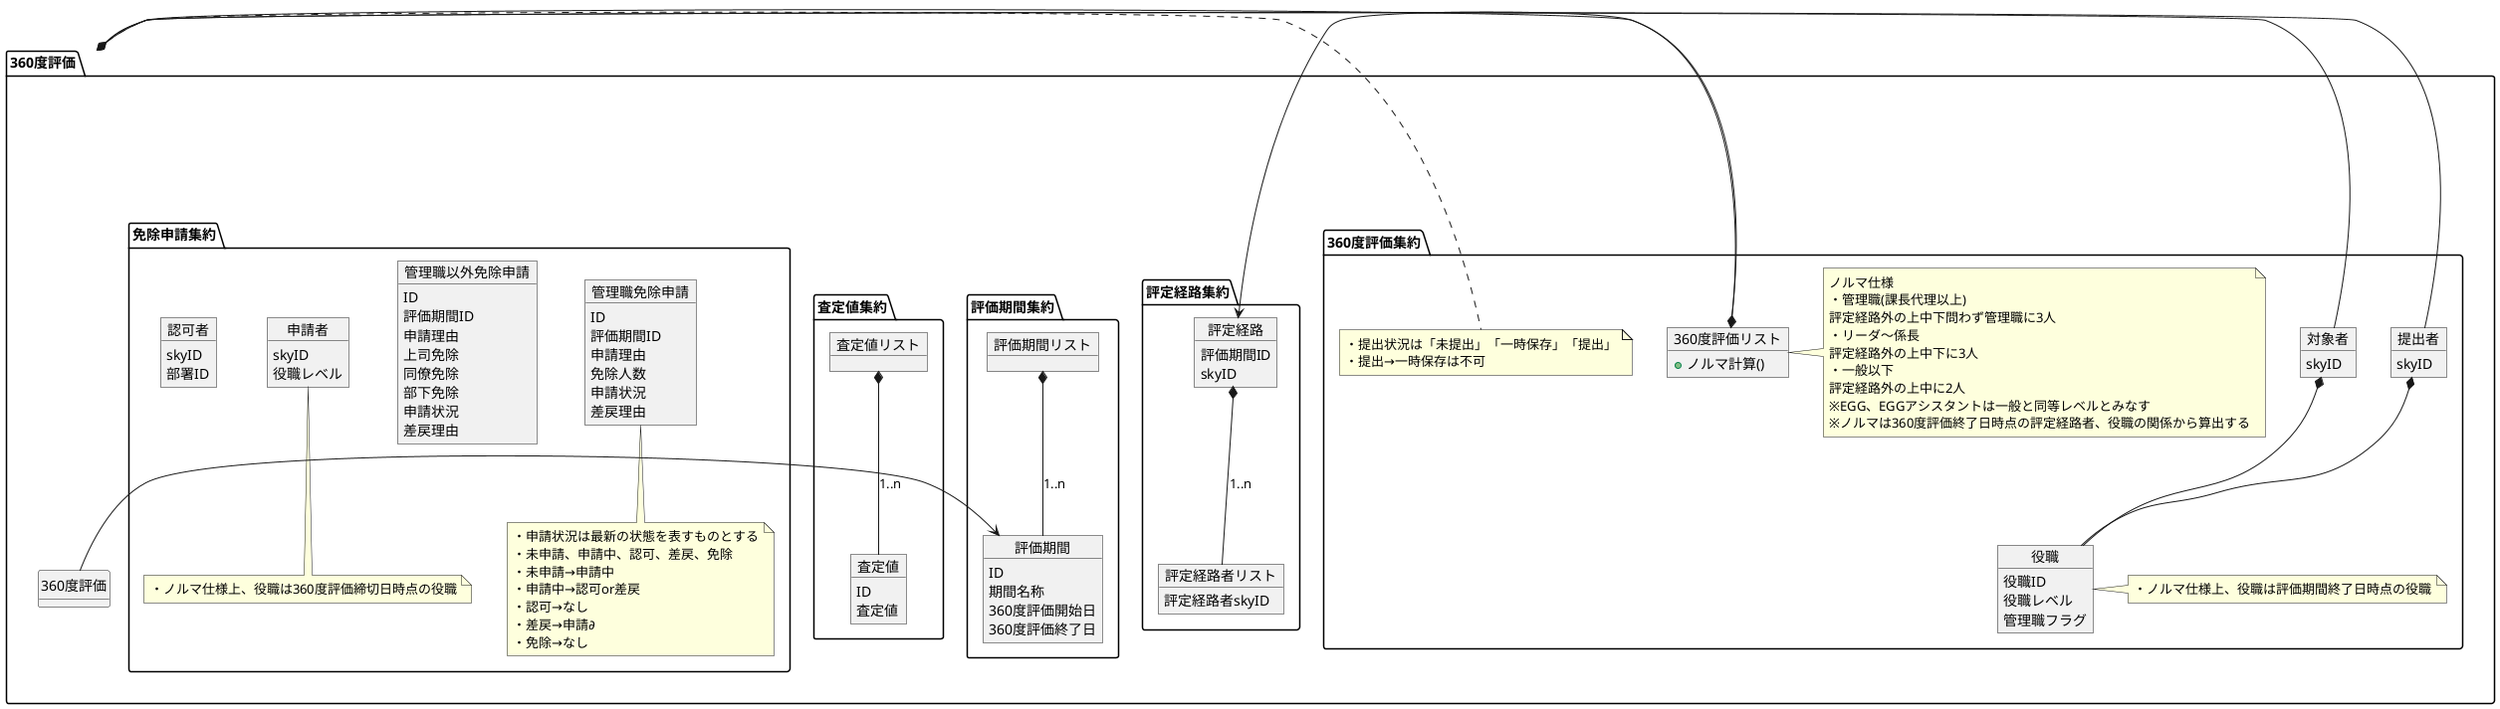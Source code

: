 @startuml
top to bottom direction

hide circle
hide method

package 360度評価 {

    package 360度評価集約{
        
        object 360度評価リスト {
            + ノルマ計算()
        }
        object 360度評価 {
            ID
            評価期間ID
            査定値ID
            良い点
            改善点
            お客様からの評価か
            提出状況
        }
        object 提出者 {
            skyID
        }   
        object 対象者 {
            skyID
        }          
        object 役職 {
            役職ID
            役職レベル
            管理職フラグ
        }   
        360度評価リスト *-down- 360度評価
        360度評価 *-right- 提出者
        360度評価 *-right- 対象者
        提出者 *-down- 役職
        対象者 *-down- 役職
        note bottom of 360度評価
        ・提出状況は「未提出」「一時保存」「提出」
        ・提出→一時保存は不可
        end note
        note right of 360度評価リスト
        ノルマ仕様
        ・管理職(課長代理以上)
        評定経路外の上中下問わず管理職に3人
        ・リーダ〜係長
        評定経路外の上中下に3人
        ・一般以下
        評定経路外の上中に2人
        ※EGG、EGGアシスタントは一般と同等レベルとみなす
        ※ノルマは360度評価終了日時点の評定経路者、役職の関係から算出する
        end note
        note right of 役職
        ・ノルマ仕様上、役職は評価期間終了日時点の役職
        end note
    }


    package 評定経路集約{
        object 評定経路 {
            評価期間ID
            skyID
        }
        object 評定経路者リスト {
            評定経路者skyID
        }
    } 
    評定経路 *-down- 評定経路者リスト : 1..n
    360度評価リスト -left-> 評定経路

    package 評価期間集約{
        object 評価期間リスト {
        }

        object 評価期間 {
            ID
            期間名称
            360度評価開始日
            360度評価終了日
        }
    }
    評価期間リスト *-down- 評価期間 : 1..n
    360度評価 -left-> 評価期間 

    package 査定値集約 {
        object 査定値リスト {
        }

        object 査定値 {
            ID
            査定値
        }
    }
    査定値リスト *-down- 査定値 : 1..n

    package 免除申請集約{
        object 管理職免除申請 {
            ID
            評価期間ID
            申請理由
            免除人数
            申請状況
            差戻理由
        }
        object 管理職以外免除申請 {
            ID
            評価期間ID
            申請理由
            上司免除
            同僚免除
            部下免除
            申請状況
            差戻理由
        }
        object 申請者 {
            skyID
            役職レベル
        }  
        object 認可者 {
            skyID
            部署ID
        }   
        note bottom of 申請者
        ・ノルマ仕様上、役職は360度評価締切日時点の役職
        end note
        note bottom of 管理職免除申請
        ・申請状況は最新の状態を表すものとする
        ・未申請、申請中、認可、差戻、免除
        ・未申請→申請中
        ・申請中→認可or差戻
        ・認可→なし
        ・差戻→申請∂
        ・免除→なし
        end note
    }
}
@enduml
